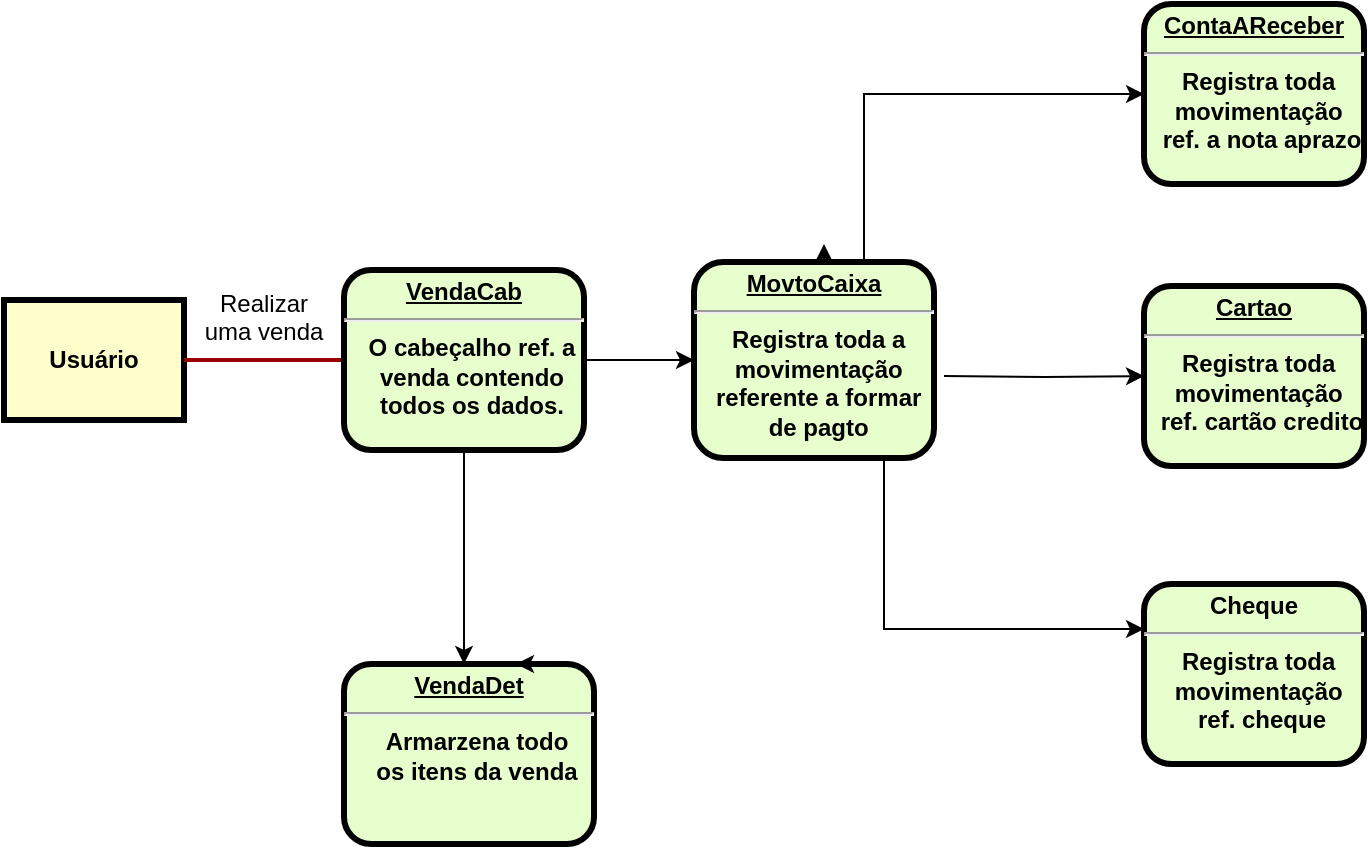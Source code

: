<mxfile version="17.4.1" type="github">
  <diagram name="Page-1" id="c7558073-3199-34d8-9f00-42111426c3f3">
    <mxGraphModel dx="1422" dy="794" grid="1" gridSize="10" guides="1" tooltips="1" connect="1" arrows="1" fold="1" page="1" pageScale="1" pageWidth="826" pageHeight="1169" background="none" math="0" shadow="0">
      <root>
        <mxCell id="0" />
        <mxCell id="1" parent="0" />
        <mxCell id="4" value="Usuário" style="whiteSpace=wrap;align=center;verticalAlign=middle;fontStyle=1;strokeWidth=3;fillColor=#FFFFCC" parent="1" vertex="1">
          <mxGeometry x="50" y="258" width="90" height="60" as="geometry" />
        </mxCell>
        <mxCell id="6" value="&lt;p style=&quot;margin: 0px ; margin-top: 4px ; text-align: center ; text-decoration: underline&quot;&gt;&lt;strong&gt;VendaDet&lt;/strong&gt;&lt;/p&gt;&lt;hr&gt;&lt;p style=&quot;margin: 0px ; margin-left: 8px&quot;&gt;Armarzena todo&lt;/p&gt;&lt;p style=&quot;margin: 0px ; margin-left: 8px&quot;&gt;os itens da venda&lt;/p&gt;" style="verticalAlign=middle;align=center;overflow=fill;fontSize=12;fontFamily=Helvetica;html=1;rounded=1;fontStyle=1;strokeWidth=3;fillColor=#E6FFCC" parent="1" vertex="1">
          <mxGeometry x="220" y="440" width="125" height="90" as="geometry" />
        </mxCell>
        <mxCell id="7" value="&lt;p style=&quot;margin: 0px ; margin-top: 4px ; text-align: center ; text-decoration: underline&quot;&gt;&lt;strong&gt;&lt;strong&gt;ContaAReceber&lt;/strong&gt;&lt;br&gt;&lt;/strong&gt;&lt;/p&gt;&lt;hr&gt;&lt;p style=&quot;margin: 0px ; margin-left: 8px&quot;&gt;&lt;span&gt;Registra toda&amp;nbsp;&lt;/span&gt;&lt;/p&gt;&lt;p style=&quot;margin: 0px ; margin-left: 8px&quot;&gt;&lt;span&gt;movimentação&amp;nbsp;&lt;/span&gt;&lt;/p&gt;&lt;p style=&quot;margin: 0px ; margin-left: 8px&quot;&gt;&lt;span&gt;ref. a nota aprazo&lt;/span&gt;&lt;br&gt;&lt;/p&gt;" style="verticalAlign=middle;align=center;overflow=fill;fontSize=12;fontFamily=Helvetica;html=1;rounded=1;fontStyle=1;strokeWidth=3;fillColor=#E6FFCC" parent="1" vertex="1">
          <mxGeometry x="620" y="110" width="110" height="90" as="geometry" />
        </mxCell>
        <mxCell id="-0eERXMu6CEHfnAkraQv-103" style="edgeStyle=orthogonalEdgeStyle;rounded=0;orthogonalLoop=1;jettySize=auto;html=1;exitX=0.5;exitY=0;exitDx=0;exitDy=0;" edge="1" parent="1" source="8">
          <mxGeometry relative="1" as="geometry">
            <mxPoint x="460" y="230" as="targetPoint" />
          </mxGeometry>
        </mxCell>
        <mxCell id="-0eERXMu6CEHfnAkraQv-107" style="edgeStyle=orthogonalEdgeStyle;rounded=0;orthogonalLoop=1;jettySize=auto;html=1;" edge="1" parent="1" target="-0eERXMu6CEHfnAkraQv-104">
          <mxGeometry relative="1" as="geometry">
            <mxPoint x="520" y="296" as="sourcePoint" />
          </mxGeometry>
        </mxCell>
        <mxCell id="-0eERXMu6CEHfnAkraQv-108" style="edgeStyle=orthogonalEdgeStyle;rounded=0;orthogonalLoop=1;jettySize=auto;html=1;entryX=0;entryY=0.5;entryDx=0;entryDy=0;" edge="1" parent="1" source="8" target="7">
          <mxGeometry relative="1" as="geometry">
            <Array as="points">
              <mxPoint x="480" y="155" />
            </Array>
          </mxGeometry>
        </mxCell>
        <mxCell id="-0eERXMu6CEHfnAkraQv-109" style="edgeStyle=orthogonalEdgeStyle;rounded=0;orthogonalLoop=1;jettySize=auto;html=1;entryX=0;entryY=0.25;entryDx=0;entryDy=0;" edge="1" parent="1" source="8" target="-0eERXMu6CEHfnAkraQv-105">
          <mxGeometry relative="1" as="geometry">
            <Array as="points">
              <mxPoint x="490" y="423" />
            </Array>
          </mxGeometry>
        </mxCell>
        <mxCell id="8" value="&lt;p style=&quot;margin: 0px ; margin-top: 4px ; text-align: center ; text-decoration: underline&quot;&gt;&lt;strong&gt;MovtoCaixa&lt;/strong&gt;&lt;/p&gt;&lt;hr&gt;&lt;p style=&quot;margin: 0px ; margin-left: 8px&quot;&gt;Registra toda a&amp;nbsp;&lt;/p&gt;&lt;p style=&quot;margin: 0px ; margin-left: 8px&quot;&gt;movimentação&amp;nbsp;&lt;/p&gt;&lt;p style=&quot;margin: 0px ; margin-left: 8px&quot;&gt;referente a formar&amp;nbsp;&lt;/p&gt;&lt;p style=&quot;margin: 0px ; margin-left: 8px&quot;&gt;de pagto&amp;nbsp;&lt;/p&gt;" style="verticalAlign=middle;align=center;overflow=fill;fontSize=12;fontFamily=Helvetica;html=1;rounded=1;fontStyle=1;strokeWidth=3;fillColor=#E6FFCC" parent="1" vertex="1">
          <mxGeometry x="395" y="239" width="120" height="98" as="geometry" />
        </mxCell>
        <mxCell id="37" value="" style="edgeStyle=none;noEdgeStyle=1;strokeColor=#990000;strokeWidth=2" parent="1" source="4" edge="1">
          <mxGeometry width="100" height="100" relative="1" as="geometry">
            <mxPoint x="280" y="190" as="sourcePoint" />
            <mxPoint x="236" y="288" as="targetPoint" />
          </mxGeometry>
        </mxCell>
        <mxCell id="52" value="Realizar &#xa;uma venda" style="text;spacingTop=-5;align=center" parent="1" vertex="1">
          <mxGeometry x="165" y="251" width="30" height="20" as="geometry" />
        </mxCell>
        <mxCell id="-0eERXMu6CEHfnAkraQv-100" style="edgeStyle=orthogonalEdgeStyle;rounded=0;orthogonalLoop=1;jettySize=auto;html=1;" edge="1" parent="1" source="-0eERXMu6CEHfnAkraQv-98" target="6">
          <mxGeometry relative="1" as="geometry">
            <Array as="points">
              <mxPoint x="280" y="440" />
            </Array>
          </mxGeometry>
        </mxCell>
        <mxCell id="-0eERXMu6CEHfnAkraQv-102" style="edgeStyle=orthogonalEdgeStyle;rounded=0;orthogonalLoop=1;jettySize=auto;html=1;exitX=1;exitY=0.5;exitDx=0;exitDy=0;" edge="1" parent="1" source="-0eERXMu6CEHfnAkraQv-98" target="8">
          <mxGeometry relative="1" as="geometry" />
        </mxCell>
        <mxCell id="-0eERXMu6CEHfnAkraQv-98" value="&lt;p style=&quot;margin: 0px ; margin-top: 4px ; text-align: center ; text-decoration: underline&quot;&gt;&lt;strong&gt;VendaCab&lt;/strong&gt;&lt;/p&gt;&lt;hr&gt;&lt;p style=&quot;margin: 0px ; margin-left: 8px&quot;&gt;O cabeçalho ref. a&lt;/p&gt;&lt;p style=&quot;margin: 0px ; margin-left: 8px&quot;&gt;venda contendo&lt;/p&gt;&lt;p style=&quot;margin: 0px ; margin-left: 8px&quot;&gt;todos os dados.&lt;/p&gt;" style="verticalAlign=middle;align=center;overflow=fill;fontSize=12;fontFamily=Helvetica;html=1;rounded=1;fontStyle=1;strokeWidth=3;fillColor=#E6FFCC" vertex="1" parent="1">
          <mxGeometry x="220" y="243" width="120" height="90" as="geometry" />
        </mxCell>
        <mxCell id="-0eERXMu6CEHfnAkraQv-104" value="&lt;p style=&quot;margin: 0px ; margin-top: 4px ; text-align: center ; text-decoration: underline&quot;&gt;&lt;strong&gt;Cartao&lt;/strong&gt;&lt;/p&gt;&lt;hr&gt;&lt;p style=&quot;margin: 0px 0px 0px 8px&quot;&gt;Registra toda&amp;nbsp;&lt;/p&gt;&lt;p style=&quot;margin: 0px 0px 0px 8px&quot;&gt;movimentação&amp;nbsp;&lt;/p&gt;&lt;p style=&quot;margin: 0px ; margin-left: 8px&quot;&gt;&lt;span&gt;ref. cartão credito&lt;/span&gt;&lt;br&gt;&lt;/p&gt;" style="verticalAlign=middle;align=center;overflow=fill;fontSize=12;fontFamily=Helvetica;html=1;rounded=1;fontStyle=1;strokeWidth=3;fillColor=#E6FFCC" vertex="1" parent="1">
          <mxGeometry x="620" y="251" width="110" height="90" as="geometry" />
        </mxCell>
        <mxCell id="-0eERXMu6CEHfnAkraQv-105" value="&lt;p style=&quot;margin: 4px 0px 0px&quot;&gt;Cheque&lt;/p&gt;&lt;hr&gt;&lt;p style=&quot;margin: 0px 0px 0px 8px&quot;&gt;Registra toda&amp;nbsp;&lt;/p&gt;&lt;p style=&quot;margin: 0px 0px 0px 8px&quot;&gt;movimentação&amp;nbsp;&lt;/p&gt;&lt;p style=&quot;margin: 0px 0px 0px 8px&quot;&gt;&lt;span&gt;ref. cheque&lt;/span&gt;&lt;/p&gt;" style="verticalAlign=middle;align=center;overflow=fill;fontSize=12;fontFamily=Helvetica;html=1;rounded=1;fontStyle=1;strokeWidth=3;fillColor=#E6FFCC" vertex="1" parent="1">
          <mxGeometry x="620" y="400" width="110" height="90" as="geometry" />
        </mxCell>
        <mxCell id="-0eERXMu6CEHfnAkraQv-111" style="edgeStyle=orthogonalEdgeStyle;rounded=0;orthogonalLoop=1;jettySize=auto;html=1;exitX=0.75;exitY=0;exitDx=0;exitDy=0;entryX=0.688;entryY=0.011;entryDx=0;entryDy=0;entryPerimeter=0;" edge="1" parent="1" source="6" target="6">
          <mxGeometry relative="1" as="geometry" />
        </mxCell>
      </root>
    </mxGraphModel>
  </diagram>
</mxfile>
